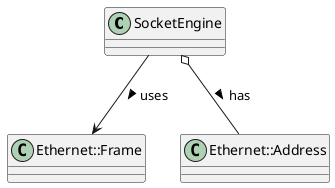 @startuml SocketEngine_Classes

class SocketEngine {
}

class "Ethernet::Frame" {
}

class "Ethernet::Address" {
}

"SocketEngine" o-- "Ethernet::Address" : has >
"SocketEngine" --> "Ethernet::Frame" : uses >

@enduml

